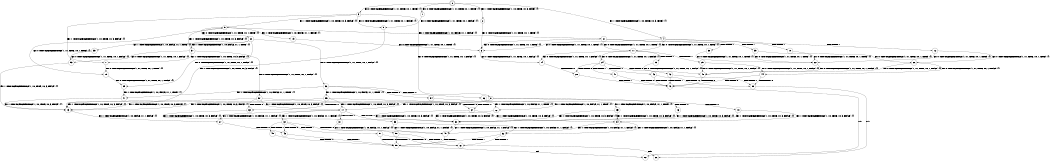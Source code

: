 digraph BCG {
size = "7, 10.5";
center = TRUE;
node [shape = circle];
0 [peripheries = 2];
0 -> 1 [label = "EX !0 !ATOMIC_EXCH_BRANCH (1, +1, TRUE, +0, 1, TRUE) !{}"];
0 -> 2 [label = "EX !1 !ATOMIC_EXCH_BRANCH (1, +0, TRUE, +0, 3, TRUE) !{}"];
0 -> 3 [label = "EX !0 !ATOMIC_EXCH_BRANCH (1, +1, TRUE, +0, 1, TRUE) !{}"];
0 -> 4 [label = "EX !1 !ATOMIC_EXCH_BRANCH (1, +0, TRUE, +0, 3, TRUE) !{}"];
1 -> 5 [label = "EX !0 !ATOMIC_EXCH_BRANCH (1, +1, TRUE, +0, 1, FALSE) !{}"];
2 -> 6 [label = "EX !0 !ATOMIC_EXCH_BRANCH (1, +1, TRUE, +0, 1, TRUE) !{}"];
3 -> 5 [label = "EX !0 !ATOMIC_EXCH_BRANCH (1, +1, TRUE, +0, 1, FALSE) !{}"];
3 -> 7 [label = "EX !1 !ATOMIC_EXCH_BRANCH (1, +0, TRUE, +0, 3, FALSE) !{}"];
3 -> 8 [label = "EX !0 !ATOMIC_EXCH_BRANCH (1, +1, TRUE, +0, 1, FALSE) !{}"];
3 -> 9 [label = "EX !1 !ATOMIC_EXCH_BRANCH (1, +0, TRUE, +0, 3, FALSE) !{}"];
4 -> 6 [label = "EX !0 !ATOMIC_EXCH_BRANCH (1, +1, TRUE, +0, 1, TRUE) !{}"];
4 -> 10 [label = "TERMINATE !1"];
4 -> 11 [label = "EX !0 !ATOMIC_EXCH_BRANCH (1, +1, TRUE, +0, 1, TRUE) !{}"];
4 -> 12 [label = "TERMINATE !1"];
5 -> 13 [label = "EX !1 !ATOMIC_EXCH_BRANCH (1, +0, TRUE, +0, 3, FALSE) !{}"];
6 -> 14 [label = "EX !0 !ATOMIC_EXCH_BRANCH (1, +1, TRUE, +0, 1, FALSE) !{}"];
7 -> 15 [label = "EX !0 !ATOMIC_EXCH_BRANCH (1, +1, TRUE, +0, 1, TRUE) !{}"];
8 -> 13 [label = "EX !1 !ATOMIC_EXCH_BRANCH (1, +0, TRUE, +0, 3, FALSE) !{}"];
8 -> 16 [label = "TERMINATE !0"];
8 -> 17 [label = "EX !1 !ATOMIC_EXCH_BRANCH (1, +0, TRUE, +0, 3, FALSE) !{}"];
8 -> 18 [label = "TERMINATE !0"];
9 -> 15 [label = "EX !0 !ATOMIC_EXCH_BRANCH (1, +1, TRUE, +0, 1, TRUE) !{}"];
9 -> 19 [label = "EX !1 !ATOMIC_EXCH_BRANCH (1, +0, FALSE, +1, 1, FALSE) !{}"];
9 -> 20 [label = "EX !0 !ATOMIC_EXCH_BRANCH (1, +1, TRUE, +0, 1, TRUE) !{}"];
9 -> 21 [label = "EX !1 !ATOMIC_EXCH_BRANCH (1, +0, FALSE, +1, 1, FALSE) !{}"];
10 -> 22 [label = "EX !0 !ATOMIC_EXCH_BRANCH (1, +1, TRUE, +0, 1, TRUE) !{}"];
11 -> 14 [label = "EX !0 !ATOMIC_EXCH_BRANCH (1, +1, TRUE, +0, 1, FALSE) !{}"];
11 -> 23 [label = "TERMINATE !1"];
11 -> 24 [label = "EX !0 !ATOMIC_EXCH_BRANCH (1, +1, TRUE, +0, 1, FALSE) !{}"];
11 -> 25 [label = "TERMINATE !1"];
12 -> 22 [label = "EX !0 !ATOMIC_EXCH_BRANCH (1, +1, TRUE, +0, 1, TRUE) !{}"];
12 -> 26 [label = "EX !0 !ATOMIC_EXCH_BRANCH (1, +1, TRUE, +0, 1, TRUE) !{}"];
13 -> 27 [label = "EX !1 !ATOMIC_EXCH_BRANCH (1, +0, FALSE, +1, 1, FALSE) !{}"];
14 -> 28 [label = "TERMINATE !0"];
15 -> 29 [label = "EX !0 !ATOMIC_EXCH_BRANCH (1, +1, TRUE, +0, 1, FALSE) !{}"];
16 -> 30 [label = "EX !1 !ATOMIC_EXCH_BRANCH (1, +0, TRUE, +0, 3, FALSE) !{}"];
17 -> 27 [label = "EX !1 !ATOMIC_EXCH_BRANCH (1, +0, FALSE, +1, 1, FALSE) !{}"];
17 -> 31 [label = "TERMINATE !0"];
17 -> 32 [label = "EX !1 !ATOMIC_EXCH_BRANCH (1, +0, FALSE, +1, 1, FALSE) !{}"];
17 -> 33 [label = "TERMINATE !0"];
18 -> 30 [label = "EX !1 !ATOMIC_EXCH_BRANCH (1, +0, TRUE, +0, 3, FALSE) !{}"];
18 -> 34 [label = "EX !1 !ATOMIC_EXCH_BRANCH (1, +0, TRUE, +0, 3, FALSE) !{}"];
19 -> 6 [label = "EX !0 !ATOMIC_EXCH_BRANCH (1, +1, TRUE, +0, 1, TRUE) !{}"];
20 -> 29 [label = "EX !0 !ATOMIC_EXCH_BRANCH (1, +1, TRUE, +0, 1, FALSE) !{}"];
20 -> 35 [label = "EX !1 !ATOMIC_EXCH_BRANCH (1, +0, FALSE, +1, 1, TRUE) !{}"];
20 -> 36 [label = "EX !0 !ATOMIC_EXCH_BRANCH (1, +1, TRUE, +0, 1, FALSE) !{}"];
20 -> 37 [label = "EX !1 !ATOMIC_EXCH_BRANCH (1, +0, FALSE, +1, 1, TRUE) !{}"];
21 -> 6 [label = "EX !0 !ATOMIC_EXCH_BRANCH (1, +1, TRUE, +0, 1, TRUE) !{}"];
21 -> 38 [label = "TERMINATE !1"];
21 -> 11 [label = "EX !0 !ATOMIC_EXCH_BRANCH (1, +1, TRUE, +0, 1, TRUE) !{}"];
21 -> 39 [label = "TERMINATE !1"];
22 -> 40 [label = "EX !0 !ATOMIC_EXCH_BRANCH (1, +1, TRUE, +0, 1, FALSE) !{}"];
23 -> 40 [label = "EX !0 !ATOMIC_EXCH_BRANCH (1, +1, TRUE, +0, 1, FALSE) !{}"];
24 -> 28 [label = "TERMINATE !0"];
24 -> 41 [label = "TERMINATE !1"];
24 -> 42 [label = "TERMINATE !0"];
24 -> 43 [label = "TERMINATE !1"];
25 -> 40 [label = "EX !0 !ATOMIC_EXCH_BRANCH (1, +1, TRUE, +0, 1, FALSE) !{}"];
25 -> 44 [label = "EX !0 !ATOMIC_EXCH_BRANCH (1, +1, TRUE, +0, 1, FALSE) !{}"];
26 -> 40 [label = "EX !0 !ATOMIC_EXCH_BRANCH (1, +1, TRUE, +0, 1, FALSE) !{}"];
26 -> 44 [label = "EX !0 !ATOMIC_EXCH_BRANCH (1, +1, TRUE, +0, 1, FALSE) !{}"];
27 -> 45 [label = "TERMINATE !0"];
28 -> 46 [label = "TERMINATE !1"];
29 -> 47 [label = "EX !1 !ATOMIC_EXCH_BRANCH (1, +0, FALSE, +1, 1, TRUE) !{}"];
30 -> 48 [label = "EX !1 !ATOMIC_EXCH_BRANCH (1, +0, FALSE, +1, 1, FALSE) !{}"];
31 -> 48 [label = "EX !1 !ATOMIC_EXCH_BRANCH (1, +0, FALSE, +1, 1, FALSE) !{}"];
32 -> 45 [label = "TERMINATE !0"];
32 -> 49 [label = "TERMINATE !1"];
32 -> 50 [label = "TERMINATE !0"];
32 -> 51 [label = "TERMINATE !1"];
33 -> 48 [label = "EX !1 !ATOMIC_EXCH_BRANCH (1, +0, FALSE, +1, 1, FALSE) !{}"];
33 -> 52 [label = "EX !1 !ATOMIC_EXCH_BRANCH (1, +0, FALSE, +1, 1, FALSE) !{}"];
34 -> 48 [label = "EX !1 !ATOMIC_EXCH_BRANCH (1, +0, FALSE, +1, 1, FALSE) !{}"];
34 -> 52 [label = "EX !1 !ATOMIC_EXCH_BRANCH (1, +0, FALSE, +1, 1, FALSE) !{}"];
35 -> 53 [label = "EX !0 !ATOMIC_EXCH_BRANCH (1, +1, TRUE, +0, 1, FALSE) !{}"];
36 -> 47 [label = "EX !1 !ATOMIC_EXCH_BRANCH (1, +0, FALSE, +1, 1, TRUE) !{}"];
36 -> 54 [label = "TERMINATE !0"];
36 -> 55 [label = "EX !1 !ATOMIC_EXCH_BRANCH (1, +0, FALSE, +1, 1, TRUE) !{}"];
36 -> 56 [label = "TERMINATE !0"];
37 -> 53 [label = "EX !0 !ATOMIC_EXCH_BRANCH (1, +1, TRUE, +0, 1, FALSE) !{}"];
37 -> 7 [label = "EX !1 !ATOMIC_EXCH_BRANCH (1, +0, TRUE, +0, 3, FALSE) !{}"];
37 -> 57 [label = "EX !0 !ATOMIC_EXCH_BRANCH (1, +1, TRUE, +0, 1, FALSE) !{}"];
37 -> 9 [label = "EX !1 !ATOMIC_EXCH_BRANCH (1, +0, TRUE, +0, 3, FALSE) !{}"];
38 -> 22 [label = "EX !0 !ATOMIC_EXCH_BRANCH (1, +1, TRUE, +0, 1, TRUE) !{}"];
39 -> 22 [label = "EX !0 !ATOMIC_EXCH_BRANCH (1, +1, TRUE, +0, 1, TRUE) !{}"];
39 -> 26 [label = "EX !0 !ATOMIC_EXCH_BRANCH (1, +1, TRUE, +0, 1, TRUE) !{}"];
40 -> 46 [label = "TERMINATE !0"];
41 -> 46 [label = "TERMINATE !0"];
42 -> 46 [label = "TERMINATE !1"];
42 -> 58 [label = "TERMINATE !1"];
43 -> 46 [label = "TERMINATE !0"];
43 -> 58 [label = "TERMINATE !0"];
44 -> 46 [label = "TERMINATE !0"];
44 -> 58 [label = "TERMINATE !0"];
45 -> 59 [label = "TERMINATE !1"];
46 -> 60 [label = "exit"];
47 -> 13 [label = "EX !1 !ATOMIC_EXCH_BRANCH (1, +0, TRUE, +0, 3, FALSE) !{}"];
48 -> 59 [label = "TERMINATE !1"];
49 -> 59 [label = "TERMINATE !0"];
50 -> 59 [label = "TERMINATE !1"];
50 -> 61 [label = "TERMINATE !1"];
51 -> 59 [label = "TERMINATE !0"];
51 -> 61 [label = "TERMINATE !0"];
52 -> 59 [label = "TERMINATE !1"];
52 -> 61 [label = "TERMINATE !1"];
53 -> 13 [label = "EX !1 !ATOMIC_EXCH_BRANCH (1, +0, TRUE, +0, 3, FALSE) !{}"];
54 -> 62 [label = "EX !1 !ATOMIC_EXCH_BRANCH (1, +0, FALSE, +1, 1, TRUE) !{}"];
55 -> 13 [label = "EX !1 !ATOMIC_EXCH_BRANCH (1, +0, TRUE, +0, 3, FALSE) !{}"];
55 -> 63 [label = "TERMINATE !0"];
55 -> 17 [label = "EX !1 !ATOMIC_EXCH_BRANCH (1, +0, TRUE, +0, 3, FALSE) !{}"];
55 -> 64 [label = "TERMINATE !0"];
56 -> 62 [label = "EX !1 !ATOMIC_EXCH_BRANCH (1, +0, FALSE, +1, 1, TRUE) !{}"];
56 -> 65 [label = "EX !1 !ATOMIC_EXCH_BRANCH (1, +0, FALSE, +1, 1, TRUE) !{}"];
57 -> 13 [label = "EX !1 !ATOMIC_EXCH_BRANCH (1, +0, TRUE, +0, 3, FALSE) !{}"];
57 -> 63 [label = "TERMINATE !0"];
57 -> 17 [label = "EX !1 !ATOMIC_EXCH_BRANCH (1, +0, TRUE, +0, 3, FALSE) !{}"];
57 -> 64 [label = "TERMINATE !0"];
58 -> 66 [label = "exit"];
59 -> 60 [label = "exit"];
61 -> 66 [label = "exit"];
62 -> 30 [label = "EX !1 !ATOMIC_EXCH_BRANCH (1, +0, TRUE, +0, 3, FALSE) !{}"];
63 -> 30 [label = "EX !1 !ATOMIC_EXCH_BRANCH (1, +0, TRUE, +0, 3, FALSE) !{}"];
64 -> 30 [label = "EX !1 !ATOMIC_EXCH_BRANCH (1, +0, TRUE, +0, 3, FALSE) !{}"];
64 -> 34 [label = "EX !1 !ATOMIC_EXCH_BRANCH (1, +0, TRUE, +0, 3, FALSE) !{}"];
65 -> 30 [label = "EX !1 !ATOMIC_EXCH_BRANCH (1, +0, TRUE, +0, 3, FALSE) !{}"];
65 -> 34 [label = "EX !1 !ATOMIC_EXCH_BRANCH (1, +0, TRUE, +0, 3, FALSE) !{}"];
}
